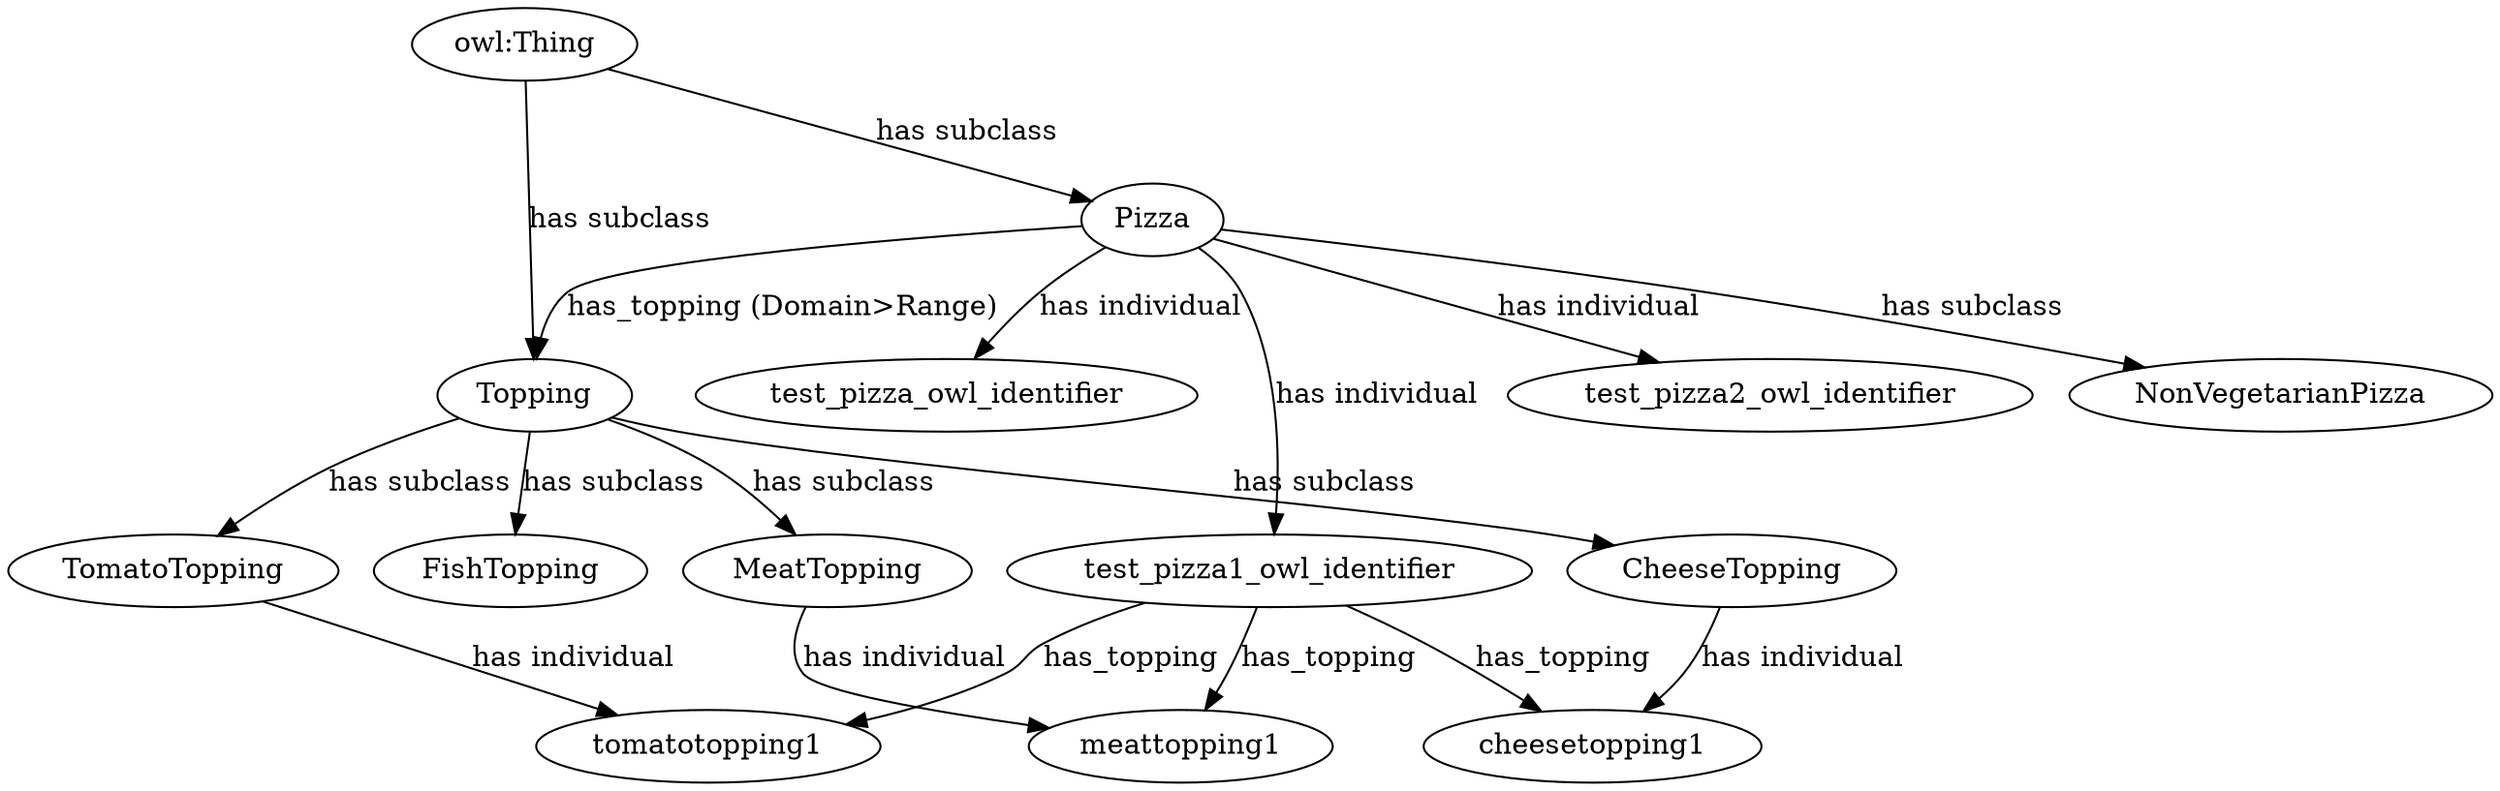 digraph g {
	"Topping" -> "MeatTopping" [label="has subclass"]
	"Pizza" -> "test_pizza1_owl_identifier" [label="has individual"]
	"Pizza" -> "test_pizza_owl_identifier" [label="has individual"]
	"Topping" -> "TomatoTopping" [label="has subclass"]
	"TomatoTopping" -> "tomatotopping1" [label="has individual"]
	"Pizza" -> "Topping" [label="has_topping (Domain>Range)"]
	"test_pizza1_owl_identifier" -> "cheesetopping1" [label="has_topping"]
	"owl:Thing" -> "Pizza" [label="has subclass"]
	"owl:Thing" -> "Topping" [label="has subclass"]
	"Pizza" -> "test_pizza2_owl_identifier" [label="has individual"]
	"Pizza" -> "NonVegetarianPizza" [label="has subclass"]
	"Topping" -> "CheeseTopping" [label="has subclass"]
	"test_pizza1_owl_identifier" -> "meattopping1" [label="has_topping"]
	"test_pizza1_owl_identifier" -> "tomatotopping1" [label="has_topping"]
	"CheeseTopping" -> "cheesetopping1" [label="has individual"]
	"Topping" -> "FishTopping" [label="has subclass"]
	"MeatTopping" -> "meattopping1" [label="has individual"]
}
